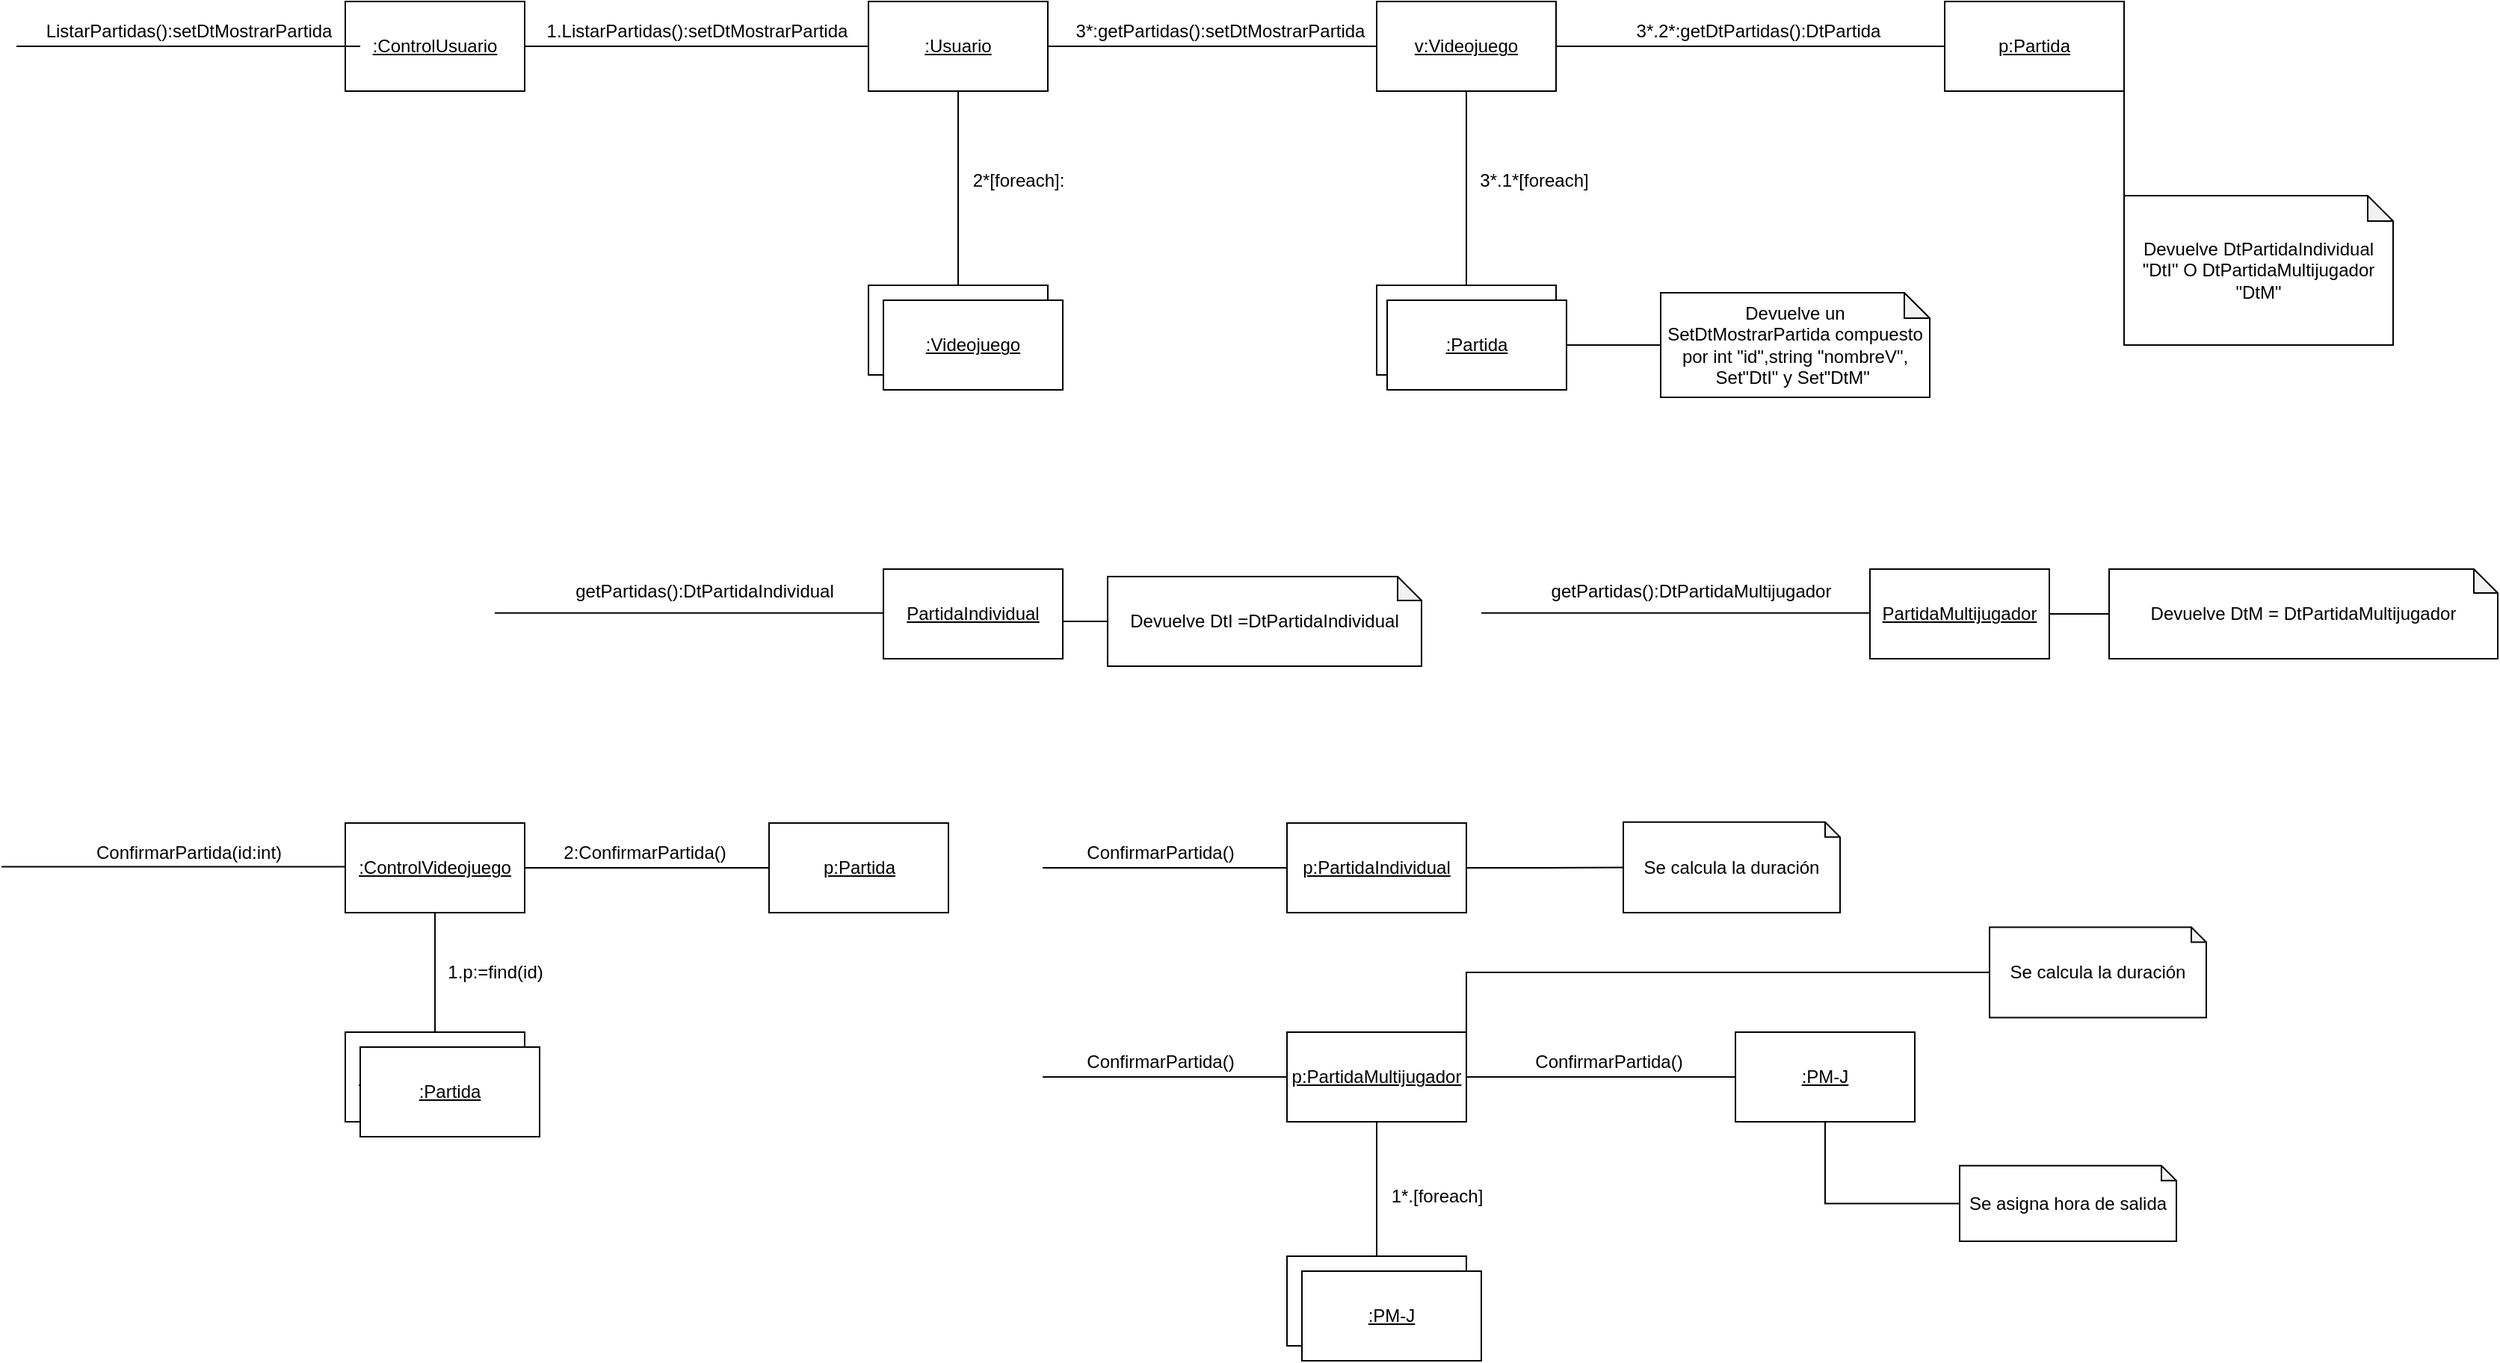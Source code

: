 <mxfile version="18.1.3" type="device"><diagram id="Cb_YuHBdfDSs6Tf1bv1O" name="Page-1"><mxGraphModel dx="2173" dy="831" grid="1" gridSize="10" guides="1" tooltips="1" connect="1" arrows="1" fold="1" page="1" pageScale="1" pageWidth="827" pageHeight="1169" math="0" shadow="0"><root><mxCell id="0"/><mxCell id="1" parent="0"/><mxCell id="gmDr7xhBhyS8L04tMxvV-5" style="edgeStyle=orthogonalEdgeStyle;rounded=0;orthogonalLoop=1;jettySize=auto;html=1;exitX=1;exitY=0.5;exitDx=0;exitDy=0;entryX=0;entryY=0.5;entryDx=0;entryDy=0;endArrow=none;endFill=0;" edge="1" parent="1" source="gmDr7xhBhyS8L04tMxvV-1" target="gmDr7xhBhyS8L04tMxvV-4"><mxGeometry relative="1" as="geometry"/></mxCell><mxCell id="gmDr7xhBhyS8L04tMxvV-1" value="&lt;u&gt;:ControlUsuario&lt;/u&gt;" style="rounded=0;whiteSpace=wrap;html=1;" vertex="1" parent="1"><mxGeometry x="130" y="190" width="120" height="60" as="geometry"/></mxCell><mxCell id="gmDr7xhBhyS8L04tMxvV-2" value=":Videojuego" style="rounded=0;whiteSpace=wrap;html=1;" vertex="1" parent="1"><mxGeometry x="480" y="380" width="120" height="60" as="geometry"/></mxCell><mxCell id="gmDr7xhBhyS8L04tMxvV-9" style="edgeStyle=orthogonalEdgeStyle;rounded=0;orthogonalLoop=1;jettySize=auto;html=1;exitX=0.5;exitY=1;exitDx=0;exitDy=0;entryX=0.5;entryY=0;entryDx=0;entryDy=0;endArrow=none;endFill=0;" edge="1" parent="1" source="gmDr7xhBhyS8L04tMxvV-4" target="gmDr7xhBhyS8L04tMxvV-2"><mxGeometry relative="1" as="geometry"/></mxCell><mxCell id="gmDr7xhBhyS8L04tMxvV-15" style="edgeStyle=orthogonalEdgeStyle;rounded=0;orthogonalLoop=1;jettySize=auto;html=1;exitX=1;exitY=0.5;exitDx=0;exitDy=0;entryX=0;entryY=0.5;entryDx=0;entryDy=0;endArrow=none;endFill=0;" edge="1" parent="1" source="gmDr7xhBhyS8L04tMxvV-4" target="gmDr7xhBhyS8L04tMxvV-14"><mxGeometry relative="1" as="geometry"/></mxCell><mxCell id="gmDr7xhBhyS8L04tMxvV-4" value="&lt;u&gt;:Usuario&lt;/u&gt;" style="rounded=0;whiteSpace=wrap;html=1;" vertex="1" parent="1"><mxGeometry x="480" y="190" width="120" height="60" as="geometry"/></mxCell><mxCell id="gmDr7xhBhyS8L04tMxvV-7" style="edgeStyle=orthogonalEdgeStyle;rounded=0;orthogonalLoop=1;jettySize=auto;html=1;exitX=1;exitY=0.5;exitDx=0;exitDy=0;entryX=0;entryY=0.5;entryDx=0;entryDy=0;endArrow=none;endFill=0;" edge="1" parent="1"><mxGeometry relative="1" as="geometry"><mxPoint x="-90" y="220" as="sourcePoint"/><mxPoint x="140" y="220" as="targetPoint"/></mxGeometry></mxCell><mxCell id="gmDr7xhBhyS8L04tMxvV-8" value="ListarPartidas():setDtMostrarPartida" style="text;html=1;align=center;verticalAlign=middle;resizable=0;points=[];autosize=1;strokeColor=none;fillColor=none;" vertex="1" parent="1"><mxGeometry x="-80" y="200" width="210" height="20" as="geometry"/></mxCell><mxCell id="gmDr7xhBhyS8L04tMxvV-10" value="1.ListarPartidas():setDtMostrarPartida" style="text;html=1;align=center;verticalAlign=middle;resizable=0;points=[];autosize=1;strokeColor=none;fillColor=none;" vertex="1" parent="1"><mxGeometry x="255" y="200" width="220" height="20" as="geometry"/></mxCell><mxCell id="gmDr7xhBhyS8L04tMxvV-12" value="2*[foreach]:" style="text;html=1;align=center;verticalAlign=middle;resizable=0;points=[];autosize=1;strokeColor=none;fillColor=none;" vertex="1" parent="1"><mxGeometry x="540" y="300" width="80" height="20" as="geometry"/></mxCell><mxCell id="gmDr7xhBhyS8L04tMxvV-13" value="&lt;u&gt;:Videojuego&lt;/u&gt;" style="rounded=0;whiteSpace=wrap;html=1;" vertex="1" parent="1"><mxGeometry x="490" y="390" width="120" height="60" as="geometry"/></mxCell><mxCell id="gmDr7xhBhyS8L04tMxvV-19" style="edgeStyle=orthogonalEdgeStyle;rounded=0;orthogonalLoop=1;jettySize=auto;html=1;exitX=0.5;exitY=1;exitDx=0;exitDy=0;entryX=0.5;entryY=0;entryDx=0;entryDy=0;endArrow=none;endFill=0;" edge="1" parent="1" source="gmDr7xhBhyS8L04tMxvV-14" target="gmDr7xhBhyS8L04tMxvV-18"><mxGeometry relative="1" as="geometry"/></mxCell><mxCell id="gmDr7xhBhyS8L04tMxvV-24" style="edgeStyle=orthogonalEdgeStyle;rounded=0;orthogonalLoop=1;jettySize=auto;html=1;exitX=1;exitY=0.5;exitDx=0;exitDy=0;entryX=0;entryY=0.5;entryDx=0;entryDy=0;endArrow=none;endFill=0;" edge="1" parent="1" source="gmDr7xhBhyS8L04tMxvV-14" target="gmDr7xhBhyS8L04tMxvV-23"><mxGeometry relative="1" as="geometry"/></mxCell><mxCell id="gmDr7xhBhyS8L04tMxvV-14" value="&lt;u&gt;v:Videojuego&lt;/u&gt;" style="rounded=0;whiteSpace=wrap;html=1;" vertex="1" parent="1"><mxGeometry x="820" y="190" width="120" height="60" as="geometry"/></mxCell><mxCell id="gmDr7xhBhyS8L04tMxvV-17" value="3*:getPartidas():setDtMostrarPartida" style="text;html=1;align=center;verticalAlign=middle;resizable=0;points=[];autosize=1;strokeColor=none;fillColor=none;" vertex="1" parent="1"><mxGeometry x="610" y="200" width="210" height="20" as="geometry"/></mxCell><mxCell id="gmDr7xhBhyS8L04tMxvV-18" value=":Partida" style="rounded=0;whiteSpace=wrap;html=1;" vertex="1" parent="1"><mxGeometry x="820" y="380" width="120" height="60" as="geometry"/></mxCell><mxCell id="gmDr7xhBhyS8L04tMxvV-42" style="edgeStyle=orthogonalEdgeStyle;rounded=0;orthogonalLoop=1;jettySize=auto;html=1;exitX=1;exitY=0.5;exitDx=0;exitDy=0;entryX=0;entryY=0.5;entryDx=0;entryDy=0;entryPerimeter=0;endArrow=none;endFill=0;" edge="1" parent="1" source="gmDr7xhBhyS8L04tMxvV-21" target="gmDr7xhBhyS8L04tMxvV-41"><mxGeometry relative="1" as="geometry"/></mxCell><mxCell id="gmDr7xhBhyS8L04tMxvV-21" value="&lt;u&gt;:Partida&lt;/u&gt;" style="rounded=0;whiteSpace=wrap;html=1;" vertex="1" parent="1"><mxGeometry x="827" y="390" width="120" height="60" as="geometry"/></mxCell><mxCell id="gmDr7xhBhyS8L04tMxvV-22" value="3*.1*[foreach]" style="text;html=1;align=center;verticalAlign=middle;resizable=0;points=[];autosize=1;strokeColor=none;fillColor=none;" vertex="1" parent="1"><mxGeometry x="880" y="300" width="90" height="20" as="geometry"/></mxCell><mxCell id="gmDr7xhBhyS8L04tMxvV-40" style="edgeStyle=orthogonalEdgeStyle;rounded=0;orthogonalLoop=1;jettySize=auto;html=1;exitX=1;exitY=1;exitDx=0;exitDy=0;entryX=0;entryY=0;entryDx=0;entryDy=0;entryPerimeter=0;endArrow=none;endFill=0;" edge="1" parent="1" source="gmDr7xhBhyS8L04tMxvV-23" target="gmDr7xhBhyS8L04tMxvV-39"><mxGeometry relative="1" as="geometry"/></mxCell><mxCell id="gmDr7xhBhyS8L04tMxvV-23" value="&lt;u&gt;p:Partida&lt;/u&gt;" style="rounded=0;whiteSpace=wrap;html=1;" vertex="1" parent="1"><mxGeometry x="1200" y="190" width="120" height="60" as="geometry"/></mxCell><mxCell id="gmDr7xhBhyS8L04tMxvV-26" value="3*.2*:getDtPartidas():DtPartida" style="text;html=1;align=center;verticalAlign=middle;resizable=0;points=[];autosize=1;strokeColor=none;fillColor=none;" vertex="1" parent="1"><mxGeometry x="985" y="200" width="180" height="20" as="geometry"/></mxCell><mxCell id="gmDr7xhBhyS8L04tMxvV-28" value="&lt;u&gt;PartidaIndividual&lt;/u&gt;" style="rounded=0;whiteSpace=wrap;html=1;" vertex="1" parent="1"><mxGeometry x="490" y="570" width="120" height="60" as="geometry"/></mxCell><mxCell id="gmDr7xhBhyS8L04tMxvV-29" value="getPartidas():DtPartidaIndividual" style="text;html=1;align=center;verticalAlign=middle;resizable=0;points=[];autosize=1;strokeColor=none;fillColor=none;" vertex="1" parent="1"><mxGeometry x="275" y="575" width="190" height="20" as="geometry"/></mxCell><mxCell id="gmDr7xhBhyS8L04tMxvV-30" style="edgeStyle=orthogonalEdgeStyle;rounded=0;orthogonalLoop=1;jettySize=auto;html=1;exitX=1;exitY=0.5;exitDx=0;exitDy=0;entryX=0;entryY=0.5;entryDx=0;entryDy=0;endArrow=none;endFill=0;" edge="1" parent="1"><mxGeometry relative="1" as="geometry"><mxPoint x="230" y="599.41" as="sourcePoint"/><mxPoint x="490" y="599.41" as="targetPoint"/></mxGeometry></mxCell><mxCell id="gmDr7xhBhyS8L04tMxvV-32" style="edgeStyle=orthogonalEdgeStyle;rounded=0;orthogonalLoop=1;jettySize=auto;html=1;exitX=0;exitY=0.5;exitDx=0;exitDy=0;exitPerimeter=0;endArrow=none;endFill=0;entryX=1;entryY=0.5;entryDx=0;entryDy=0;" edge="1" parent="1" source="gmDr7xhBhyS8L04tMxvV-31" target="gmDr7xhBhyS8L04tMxvV-28"><mxGeometry relative="1" as="geometry"><mxPoint x="680" y="599.706" as="targetPoint"/></mxGeometry></mxCell><mxCell id="gmDr7xhBhyS8L04tMxvV-31" value="Devuelve DtI =DtPartidaIndividual" style="shape=note;whiteSpace=wrap;html=1;backgroundOutline=1;darkOpacity=0.05;size=16;" vertex="1" parent="1"><mxGeometry x="640" y="575" width="210" height="60" as="geometry"/></mxCell><mxCell id="gmDr7xhBhyS8L04tMxvV-34" value="&lt;u&gt;PartidaMultijugador&lt;/u&gt;" style="rounded=0;whiteSpace=wrap;html=1;" vertex="1" parent="1"><mxGeometry x="1150" y="570" width="120" height="60" as="geometry"/></mxCell><mxCell id="gmDr7xhBhyS8L04tMxvV-35" value="getPartidas():DtPartidaMultijugador" style="text;html=1;align=center;verticalAlign=middle;resizable=0;points=[];autosize=1;strokeColor=none;fillColor=none;" vertex="1" parent="1"><mxGeometry x="930" y="575" width="200" height="20" as="geometry"/></mxCell><mxCell id="gmDr7xhBhyS8L04tMxvV-36" style="edgeStyle=orthogonalEdgeStyle;rounded=0;orthogonalLoop=1;jettySize=auto;html=1;exitX=1;exitY=0.5;exitDx=0;exitDy=0;entryX=0;entryY=0.5;entryDx=0;entryDy=0;endArrow=none;endFill=0;" edge="1" parent="1"><mxGeometry relative="1" as="geometry"><mxPoint x="890" y="599.41" as="sourcePoint"/><mxPoint x="1150" y="599.41" as="targetPoint"/></mxGeometry></mxCell><mxCell id="gmDr7xhBhyS8L04tMxvV-37" style="edgeStyle=orthogonalEdgeStyle;rounded=0;orthogonalLoop=1;jettySize=auto;html=1;exitX=0;exitY=0.5;exitDx=0;exitDy=0;exitPerimeter=0;endArrow=none;endFill=0;entryX=1;entryY=0.5;entryDx=0;entryDy=0;" edge="1" source="gmDr7xhBhyS8L04tMxvV-38" target="gmDr7xhBhyS8L04tMxvV-34" parent="1"><mxGeometry relative="1" as="geometry"><mxPoint x="1340" y="599.706" as="targetPoint"/></mxGeometry></mxCell><mxCell id="gmDr7xhBhyS8L04tMxvV-38" value="Devuelve DtM = DtPartidaMultijugador" style="shape=note;whiteSpace=wrap;html=1;backgroundOutline=1;darkOpacity=0.05;size=16;" vertex="1" parent="1"><mxGeometry x="1310" y="570" width="260" height="60" as="geometry"/></mxCell><mxCell id="gmDr7xhBhyS8L04tMxvV-39" value="Devuelve DtPartidaIndividual &quot;DtI&quot; O DtPartidaMultijugador &quot;DtM&quot;" style="shape=note;whiteSpace=wrap;html=1;backgroundOutline=1;darkOpacity=0.05;size=17;" vertex="1" parent="1"><mxGeometry x="1320" y="320" width="180" height="100" as="geometry"/></mxCell><mxCell id="gmDr7xhBhyS8L04tMxvV-41" value="Devuelve un SetDtMostrarPartida compuesto por int &quot;id&quot;,string &quot;nombreV&quot;, Set&quot;DtI&quot; y Set&quot;DtM&quot;&amp;nbsp;" style="shape=note;whiteSpace=wrap;html=1;backgroundOutline=1;darkOpacity=0.05;size=17;" vertex="1" parent="1"><mxGeometry x="1010" y="385" width="180" height="70" as="geometry"/></mxCell><mxCell id="gmDr7xhBhyS8L04tMxvV-49" style="edgeStyle=orthogonalEdgeStyle;rounded=0;orthogonalLoop=1;jettySize=auto;html=1;exitX=0.5;exitY=1;exitDx=0;exitDy=0;entryX=0.5;entryY=0;entryDx=0;entryDy=0;endArrow=none;endFill=0;" edge="1" parent="1" source="gmDr7xhBhyS8L04tMxvV-44" target="gmDr7xhBhyS8L04tMxvV-47"><mxGeometry relative="1" as="geometry"/></mxCell><mxCell id="gmDr7xhBhyS8L04tMxvV-52" style="edgeStyle=orthogonalEdgeStyle;rounded=0;orthogonalLoop=1;jettySize=auto;html=1;exitX=1;exitY=0.5;exitDx=0;exitDy=0;entryX=0;entryY=0.5;entryDx=0;entryDy=0;endArrow=none;endFill=0;" edge="1" parent="1" source="gmDr7xhBhyS8L04tMxvV-44" target="gmDr7xhBhyS8L04tMxvV-51"><mxGeometry relative="1" as="geometry"/></mxCell><mxCell id="gmDr7xhBhyS8L04tMxvV-44" value="&lt;u&gt;:ControlVideojuego&lt;/u&gt;" style="rounded=0;whiteSpace=wrap;html=1;" vertex="1" parent="1"><mxGeometry x="130" y="740" width="120" height="60" as="geometry"/></mxCell><mxCell id="gmDr7xhBhyS8L04tMxvV-45" style="edgeStyle=orthogonalEdgeStyle;rounded=0;orthogonalLoop=1;jettySize=auto;html=1;exitX=1;exitY=0.5;exitDx=0;exitDy=0;entryX=0;entryY=0.5;entryDx=0;entryDy=0;endArrow=none;endFill=0;" edge="1" parent="1"><mxGeometry relative="1" as="geometry"><mxPoint x="-100" y="769.29" as="sourcePoint"/><mxPoint x="130" y="769.29" as="targetPoint"/></mxGeometry></mxCell><mxCell id="gmDr7xhBhyS8L04tMxvV-46" value="ConfirmarPartida(id:int)" style="text;html=1;align=center;verticalAlign=middle;resizable=0;points=[];autosize=1;strokeColor=none;fillColor=none;" vertex="1" parent="1"><mxGeometry x="-45" y="750" width="140" height="20" as="geometry"/></mxCell><mxCell id="gmDr7xhBhyS8L04tMxvV-47" value="&lt;u&gt;:ControlVideojuego&lt;/u&gt;" style="rounded=0;whiteSpace=wrap;html=1;" vertex="1" parent="1"><mxGeometry x="130" y="880" width="120" height="60" as="geometry"/></mxCell><mxCell id="gmDr7xhBhyS8L04tMxvV-48" value="&lt;u&gt;:Partida&lt;/u&gt;" style="rounded=0;whiteSpace=wrap;html=1;" vertex="1" parent="1"><mxGeometry x="140" y="890" width="120" height="60" as="geometry"/></mxCell><mxCell id="gmDr7xhBhyS8L04tMxvV-50" value="1.p:=find(id)" style="text;html=1;align=center;verticalAlign=middle;resizable=0;points=[];autosize=1;strokeColor=none;fillColor=none;" vertex="1" parent="1"><mxGeometry x="190" y="830" width="80" height="20" as="geometry"/></mxCell><mxCell id="gmDr7xhBhyS8L04tMxvV-51" value="&lt;u&gt;p:Partida&lt;/u&gt;" style="rounded=0;whiteSpace=wrap;html=1;" vertex="1" parent="1"><mxGeometry x="413.5" y="740" width="120" height="60" as="geometry"/></mxCell><mxCell id="gmDr7xhBhyS8L04tMxvV-53" value="2:ConfirmarPartida()" style="text;html=1;align=center;verticalAlign=middle;resizable=0;points=[];autosize=1;strokeColor=none;fillColor=none;" vertex="1" parent="1"><mxGeometry x="270" y="750" width="120" height="20" as="geometry"/></mxCell><mxCell id="gmDr7xhBhyS8L04tMxvV-67" style="edgeStyle=orthogonalEdgeStyle;rounded=0;orthogonalLoop=1;jettySize=auto;html=1;exitX=0.5;exitY=1;exitDx=0;exitDy=0;entryX=0.5;entryY=0;entryDx=0;entryDy=0;endArrow=none;endFill=0;" edge="1" parent="1" source="gmDr7xhBhyS8L04tMxvV-54" target="gmDr7xhBhyS8L04tMxvV-66"><mxGeometry relative="1" as="geometry"/></mxCell><mxCell id="gmDr7xhBhyS8L04tMxvV-72" style="edgeStyle=orthogonalEdgeStyle;rounded=0;orthogonalLoop=1;jettySize=auto;html=1;exitX=1;exitY=0.5;exitDx=0;exitDy=0;entryX=0;entryY=0.5;entryDx=0;entryDy=0;endArrow=none;endFill=0;" edge="1" parent="1" source="gmDr7xhBhyS8L04tMxvV-54" target="gmDr7xhBhyS8L04tMxvV-70"><mxGeometry relative="1" as="geometry"/></mxCell><mxCell id="gmDr7xhBhyS8L04tMxvV-54" value="&lt;u&gt;p:PartidaMultijugador&lt;/u&gt;" style="rounded=0;whiteSpace=wrap;html=1;" vertex="1" parent="1"><mxGeometry x="760" y="880" width="120" height="60" as="geometry"/></mxCell><mxCell id="gmDr7xhBhyS8L04tMxvV-61" style="edgeStyle=orthogonalEdgeStyle;rounded=0;orthogonalLoop=1;jettySize=auto;html=1;exitX=1;exitY=0.5;exitDx=0;exitDy=0;entryX=0;entryY=0.5;entryDx=0;entryDy=0;entryPerimeter=0;endArrow=none;endFill=0;" edge="1" parent="1" source="gmDr7xhBhyS8L04tMxvV-55" target="gmDr7xhBhyS8L04tMxvV-60"><mxGeometry relative="1" as="geometry"/></mxCell><mxCell id="gmDr7xhBhyS8L04tMxvV-55" value="&lt;u&gt;p:PartidaIndividual&lt;/u&gt;" style="rounded=0;whiteSpace=wrap;html=1;" vertex="1" parent="1"><mxGeometry x="760" y="740" width="120" height="60" as="geometry"/></mxCell><mxCell id="gmDr7xhBhyS8L04tMxvV-58" value="ConfirmarPartida()" style="text;html=1;align=center;verticalAlign=middle;resizable=0;points=[];autosize=1;strokeColor=none;fillColor=none;" vertex="1" parent="1"><mxGeometry x="620" y="750" width="110" height="20" as="geometry"/></mxCell><mxCell id="gmDr7xhBhyS8L04tMxvV-59" style="edgeStyle=orthogonalEdgeStyle;rounded=0;orthogonalLoop=1;jettySize=auto;html=1;exitX=1;exitY=0.5;exitDx=0;exitDy=0;entryX=0;entryY=0.5;entryDx=0;entryDy=0;endArrow=none;endFill=0;" edge="1" parent="1"><mxGeometry relative="1" as="geometry"><mxPoint x="596.5" y="770" as="sourcePoint"/><mxPoint x="760" y="770" as="targetPoint"/></mxGeometry></mxCell><mxCell id="gmDr7xhBhyS8L04tMxvV-60" value="Se calcula la duración" style="shape=note;whiteSpace=wrap;html=1;backgroundOutline=1;darkOpacity=0.05;size=10;" vertex="1" parent="1"><mxGeometry x="985" y="739.41" width="145" height="60.59" as="geometry"/></mxCell><mxCell id="gmDr7xhBhyS8L04tMxvV-62" value="ConfirmarPartida()" style="text;html=1;align=center;verticalAlign=middle;resizable=0;points=[];autosize=1;strokeColor=none;fillColor=none;" vertex="1" parent="1"><mxGeometry x="620" y="890" width="110" height="20" as="geometry"/></mxCell><mxCell id="gmDr7xhBhyS8L04tMxvV-63" style="edgeStyle=orthogonalEdgeStyle;rounded=0;orthogonalLoop=1;jettySize=auto;html=1;exitX=1;exitY=0.5;exitDx=0;exitDy=0;entryX=0;entryY=0.5;entryDx=0;entryDy=0;endArrow=none;endFill=0;" edge="1" parent="1"><mxGeometry relative="1" as="geometry"><mxPoint x="596.5" y="910" as="sourcePoint"/><mxPoint x="760" y="910" as="targetPoint"/></mxGeometry></mxCell><mxCell id="gmDr7xhBhyS8L04tMxvV-64" value="Se calcula la duración" style="shape=note;whiteSpace=wrap;html=1;backgroundOutline=1;darkOpacity=0.05;size=10;" vertex="1" parent="1"><mxGeometry x="1230" y="809.71" width="145" height="60.59" as="geometry"/></mxCell><mxCell id="gmDr7xhBhyS8L04tMxvV-65" style="edgeStyle=orthogonalEdgeStyle;rounded=0;orthogonalLoop=1;jettySize=auto;html=1;exitX=1;exitY=0;exitDx=0;exitDy=0;entryX=0;entryY=0.5;entryDx=0;entryDy=0;entryPerimeter=0;endArrow=none;endFill=0;" edge="1" target="gmDr7xhBhyS8L04tMxvV-64" parent="1" source="gmDr7xhBhyS8L04tMxvV-54"><mxGeometry relative="1" as="geometry"><mxPoint x="880" y="910" as="sourcePoint"/></mxGeometry></mxCell><mxCell id="gmDr7xhBhyS8L04tMxvV-66" value="&lt;u&gt;:PM-J&lt;/u&gt;" style="rounded=0;whiteSpace=wrap;html=1;" vertex="1" parent="1"><mxGeometry x="760" y="1030" width="120" height="60" as="geometry"/></mxCell><mxCell id="gmDr7xhBhyS8L04tMxvV-78" style="edgeStyle=orthogonalEdgeStyle;rounded=0;orthogonalLoop=1;jettySize=auto;html=1;exitX=0.5;exitY=1;exitDx=0;exitDy=0;entryX=0;entryY=0.5;entryDx=0;entryDy=0;entryPerimeter=0;endArrow=none;endFill=0;" edge="1" parent="1" source="gmDr7xhBhyS8L04tMxvV-70" target="gmDr7xhBhyS8L04tMxvV-77"><mxGeometry relative="1" as="geometry"/></mxCell><mxCell id="gmDr7xhBhyS8L04tMxvV-70" value="&lt;u&gt;:PM-J&lt;/u&gt;" style="rounded=0;whiteSpace=wrap;html=1;" vertex="1" parent="1"><mxGeometry x="1060" y="880" width="120" height="60" as="geometry"/></mxCell><mxCell id="gmDr7xhBhyS8L04tMxvV-71" value="&lt;u&gt;:PM-J&lt;/u&gt;" style="rounded=0;whiteSpace=wrap;html=1;" vertex="1" parent="1"><mxGeometry x="770" y="1040" width="120" height="60" as="geometry"/></mxCell><mxCell id="gmDr7xhBhyS8L04tMxvV-73" value="1*.[foreach]" style="text;html=1;align=center;verticalAlign=middle;resizable=0;points=[];autosize=1;strokeColor=none;fillColor=none;" vertex="1" parent="1"><mxGeometry x="820" y="980" width="80" height="20" as="geometry"/></mxCell><mxCell id="gmDr7xhBhyS8L04tMxvV-75" value="ConfirmarPartida()" style="text;html=1;align=center;verticalAlign=middle;resizable=0;points=[];autosize=1;strokeColor=none;fillColor=none;" vertex="1" parent="1"><mxGeometry x="920" y="890" width="110" height="20" as="geometry"/></mxCell><mxCell id="gmDr7xhBhyS8L04tMxvV-77" value="Se asigna hora de salida" style="shape=note;whiteSpace=wrap;html=1;backgroundOutline=1;darkOpacity=0.05;size=10;" vertex="1" parent="1"><mxGeometry x="1210" y="969.41" width="145" height="50.59" as="geometry"/></mxCell></root></mxGraphModel></diagram></mxfile>